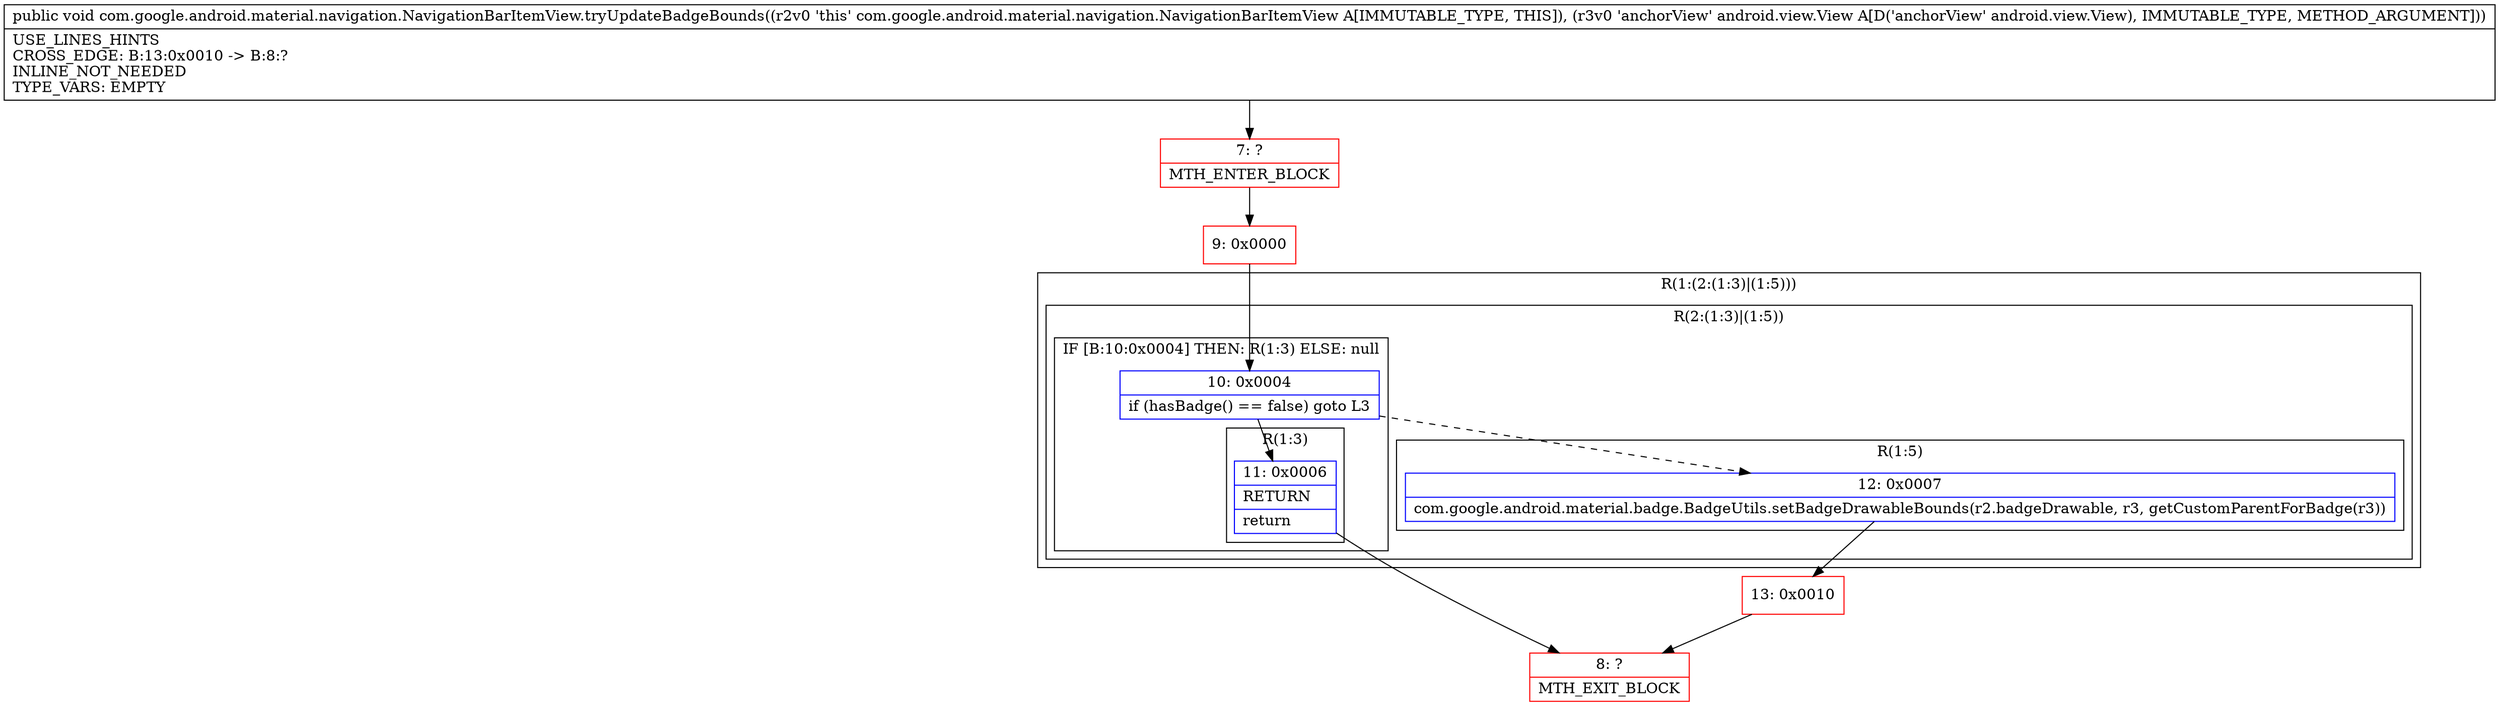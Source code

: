 digraph "CFG forcom.google.android.material.navigation.NavigationBarItemView.tryUpdateBadgeBounds(Landroid\/view\/View;)V" {
subgraph cluster_Region_1616431426 {
label = "R(1:(2:(1:3)|(1:5)))";
node [shape=record,color=blue];
subgraph cluster_Region_1930584102 {
label = "R(2:(1:3)|(1:5))";
node [shape=record,color=blue];
subgraph cluster_IfRegion_1158164023 {
label = "IF [B:10:0x0004] THEN: R(1:3) ELSE: null";
node [shape=record,color=blue];
Node_10 [shape=record,label="{10\:\ 0x0004|if (hasBadge() == false) goto L3\l}"];
subgraph cluster_Region_1640384044 {
label = "R(1:3)";
node [shape=record,color=blue];
Node_11 [shape=record,label="{11\:\ 0x0006|RETURN\l|return\l}"];
}
}
subgraph cluster_Region_1207079311 {
label = "R(1:5)";
node [shape=record,color=blue];
Node_12 [shape=record,label="{12\:\ 0x0007|com.google.android.material.badge.BadgeUtils.setBadgeDrawableBounds(r2.badgeDrawable, r3, getCustomParentForBadge(r3))\l}"];
}
}
}
Node_7 [shape=record,color=red,label="{7\:\ ?|MTH_ENTER_BLOCK\l}"];
Node_9 [shape=record,color=red,label="{9\:\ 0x0000}"];
Node_8 [shape=record,color=red,label="{8\:\ ?|MTH_EXIT_BLOCK\l}"];
Node_13 [shape=record,color=red,label="{13\:\ 0x0010}"];
MethodNode[shape=record,label="{public void com.google.android.material.navigation.NavigationBarItemView.tryUpdateBadgeBounds((r2v0 'this' com.google.android.material.navigation.NavigationBarItemView A[IMMUTABLE_TYPE, THIS]), (r3v0 'anchorView' android.view.View A[D('anchorView' android.view.View), IMMUTABLE_TYPE, METHOD_ARGUMENT]))  | USE_LINES_HINTS\lCROSS_EDGE: B:13:0x0010 \-\> B:8:?\lINLINE_NOT_NEEDED\lTYPE_VARS: EMPTY\l}"];
MethodNode -> Node_7;Node_10 -> Node_11;
Node_10 -> Node_12[style=dashed];
Node_11 -> Node_8;
Node_12 -> Node_13;
Node_7 -> Node_9;
Node_9 -> Node_10;
Node_13 -> Node_8;
}

